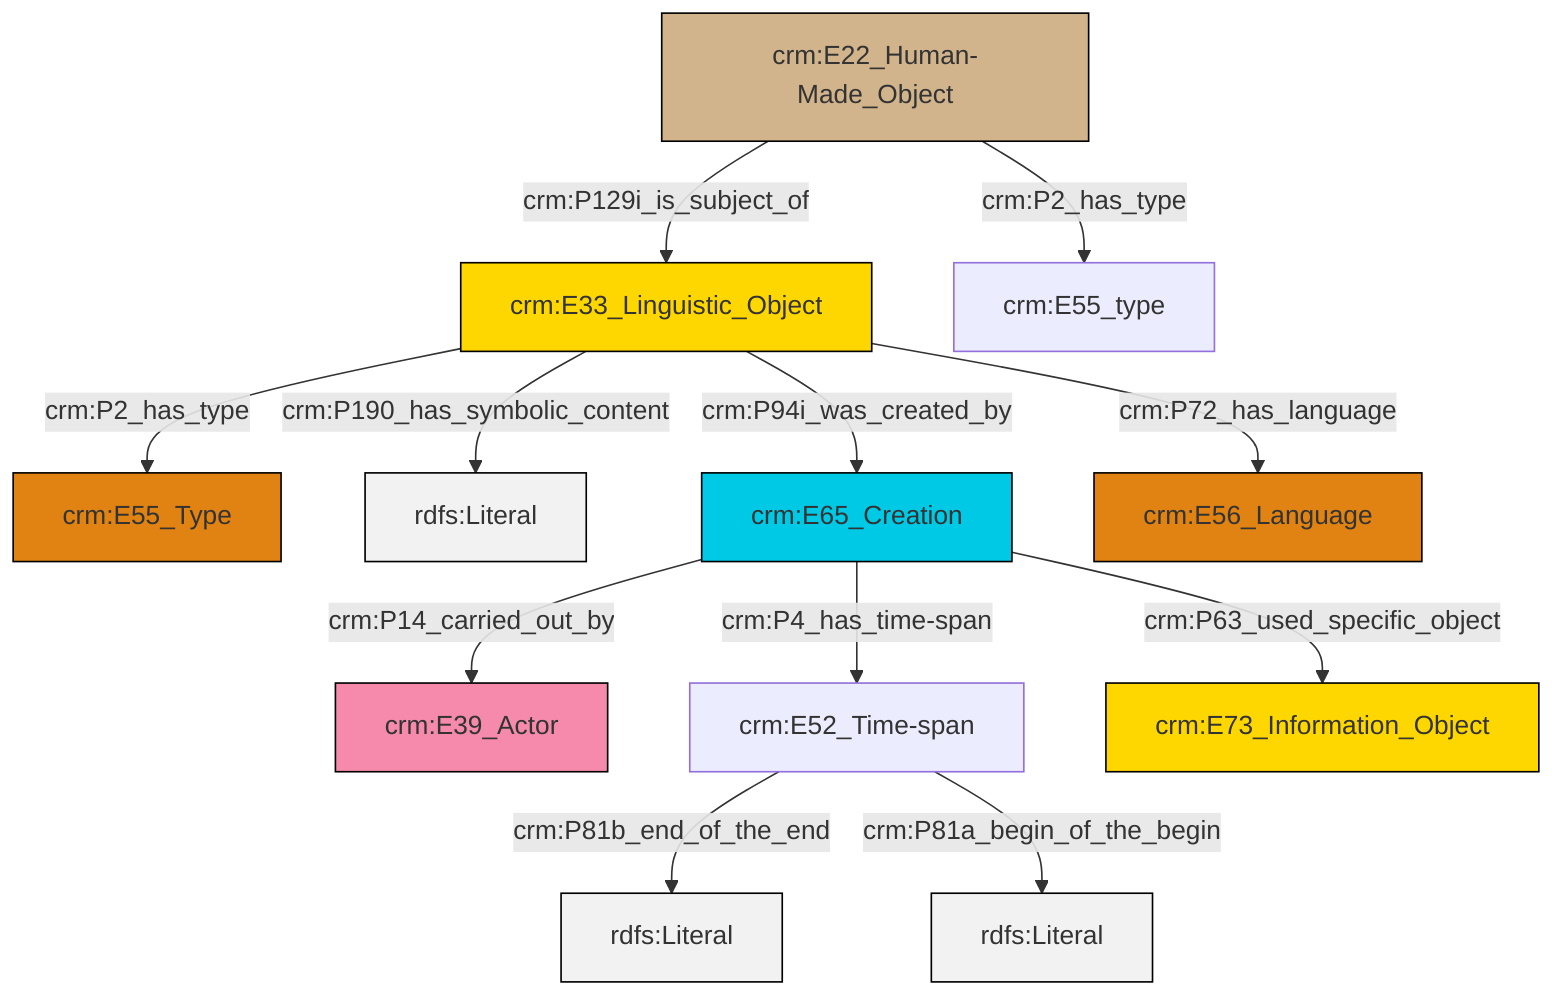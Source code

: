 graph TD
classDef Literal fill:#f2f2f2,stroke:#000000;
classDef CRM_Entity fill:#FFFFFF,stroke:#000000;
classDef Temporal_Entity fill:#00C9E6, stroke:#000000;
classDef Type fill:#E18312, stroke:#000000;
classDef Time-Span fill:#2C9C91, stroke:#000000;
classDef Appellation fill:#FFEB7F, stroke:#000000;
classDef Place fill:#008836, stroke:#000000;
classDef Persistent_Item fill:#B266B2, stroke:#000000;
classDef Conceptual_Object fill:#FFD700, stroke:#000000;
classDef Physical_Thing fill:#D2B48C, stroke:#000000;
classDef Actor fill:#f58aad, stroke:#000000;
classDef PC_Classes fill:#4ce600, stroke:#000000;
classDef Multi fill:#cccccc,stroke:#000000;

2["crm:E22_Human-Made_Object"]:::Physical_Thing -->|crm:P129i_is_subject_of| 3["crm:E33_Linguistic_Object"]:::Conceptual_Object
3["crm:E33_Linguistic_Object"]:::Conceptual_Object -->|crm:P2_has_type| 4["crm:E55_Type"]:::Type
3["crm:E33_Linguistic_Object"]:::Conceptual_Object -->|crm:P190_has_symbolic_content| 8[rdfs:Literal]:::Literal
9["crm:E65_Creation"]:::Temporal_Entity -->|crm:P14_carried_out_by| 0["crm:E39_Actor"]:::Actor
9["crm:E65_Creation"]:::Temporal_Entity -->|crm:P63_used_specific_object| 10["crm:E73_Information_Object"]:::Conceptual_Object
5["crm:E52_Time-span"]:::Default -->|crm:P81b_end_of_the_end| 15[rdfs:Literal]:::Literal
5["crm:E52_Time-span"]:::Default -->|crm:P81a_begin_of_the_begin| 16[rdfs:Literal]:::Literal
2["crm:E22_Human-Made_Object"]:::Physical_Thing -->|crm:P2_has_type| 12["crm:E55_type"]:::Default
3["crm:E33_Linguistic_Object"]:::Conceptual_Object -->|crm:P72_has_language| 17["crm:E56_Language"]:::Type
3["crm:E33_Linguistic_Object"]:::Conceptual_Object -->|crm:P94i_was_created_by| 9["crm:E65_Creation"]:::Temporal_Entity
9["crm:E65_Creation"]:::Temporal_Entity -->|crm:P4_has_time-span| 5["crm:E52_Time-span"]:::Default